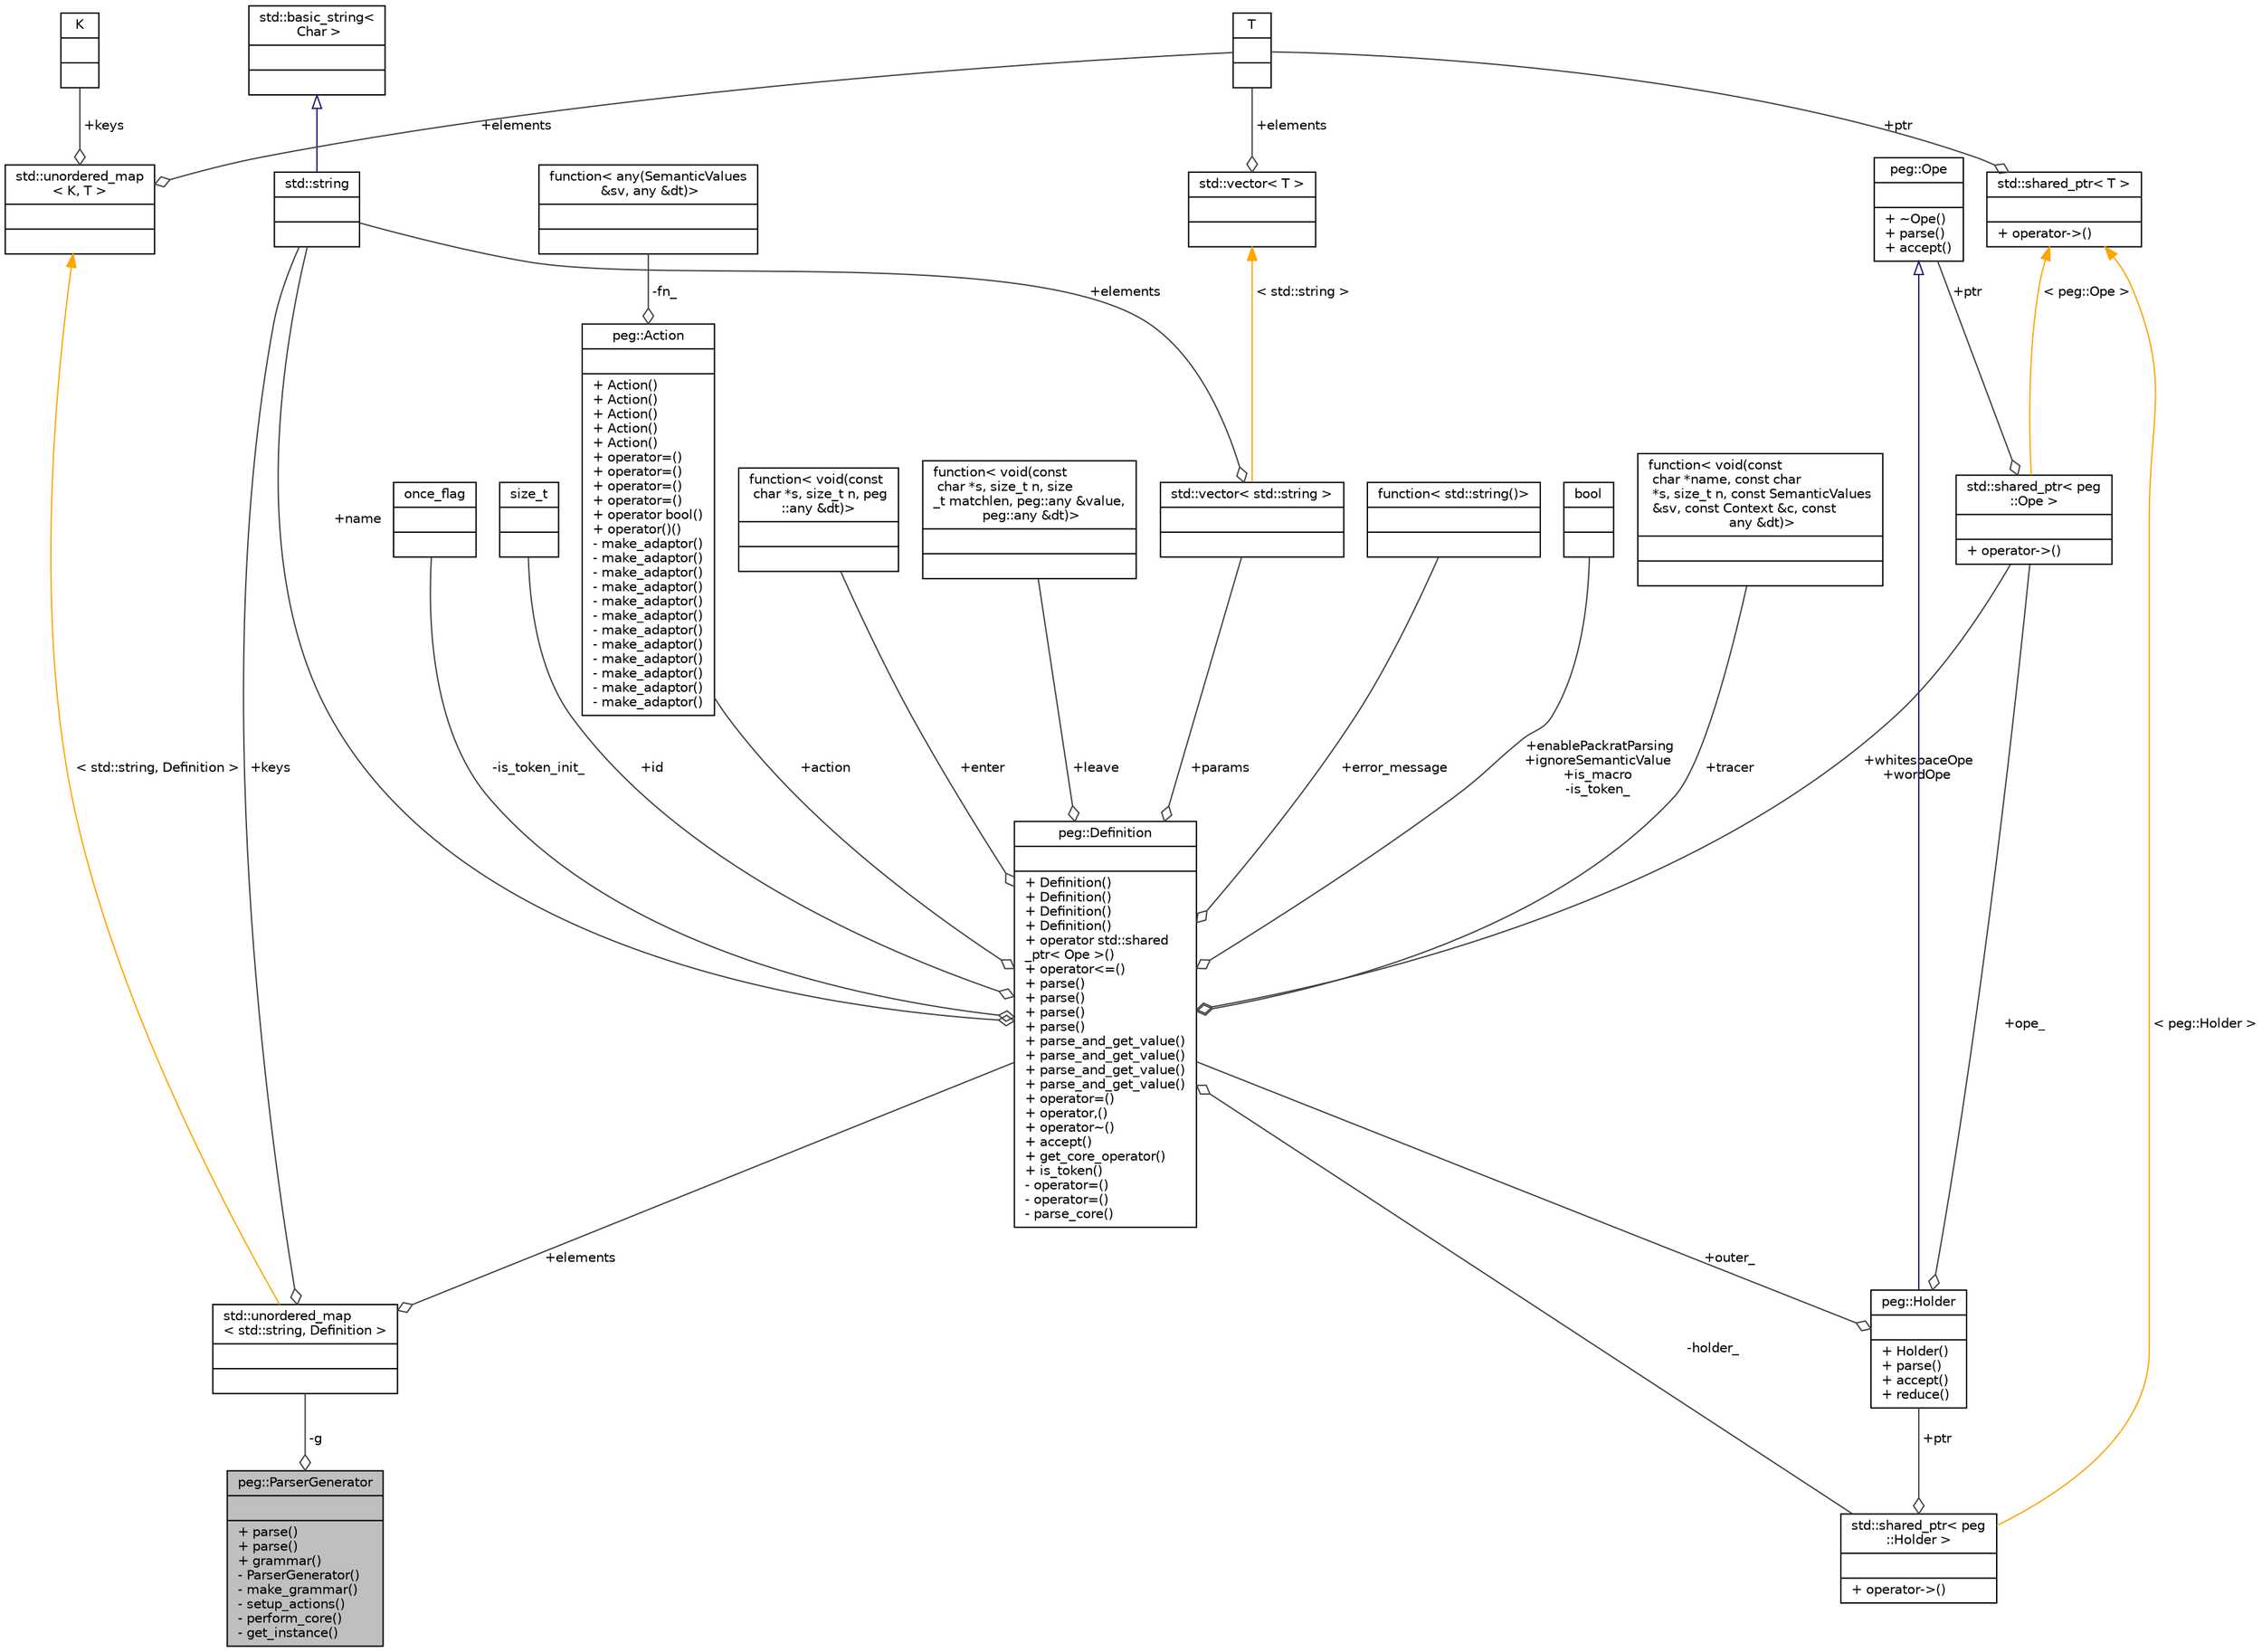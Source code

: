 digraph "peg::ParserGenerator"
{
 // LATEX_PDF_SIZE
  edge [fontname="Helvetica",fontsize="10",labelfontname="Helvetica",labelfontsize="10"];
  node [fontname="Helvetica",fontsize="10",shape=record];
  Node1 [label="{peg::ParserGenerator\n||+ parse()\l+ parse()\l+ grammar()\l- ParserGenerator()\l- make_grammar()\l- setup_actions()\l- perform_core()\l- get_instance()\l}",height=0.2,width=0.4,color="black", fillcolor="grey75", style="filled", fontcolor="black",tooltip=" "];
  Node2 -> Node1 [color="grey25",fontsize="10",style="solid",label=" -g" ,arrowhead="odiamond",fontname="Helvetica"];
  Node2 [label="{std::unordered_map\l\< std::string, Definition \>\n||}",height=0.2,width=0.4,color="black", fillcolor="white", style="filled",tooltip=" "];
  Node3 -> Node2 [color="grey25",fontsize="10",style="solid",label=" +keys" ,arrowhead="odiamond",fontname="Helvetica"];
  Node3 [label="{std::string\n||}",height=0.2,width=0.4,color="black", fillcolor="white", style="filled",tooltip=" "];
  Node4 -> Node3 [dir="back",color="midnightblue",fontsize="10",style="solid",arrowtail="onormal",fontname="Helvetica"];
  Node4 [label="{std::basic_string\<\l Char \>\n||}",height=0.2,width=0.4,color="black", fillcolor="white", style="filled",tooltip=" "];
  Node5 -> Node2 [color="grey25",fontsize="10",style="solid",label=" +elements" ,arrowhead="odiamond",fontname="Helvetica"];
  Node5 [label="{peg::Definition\n||+ Definition()\l+ Definition()\l+ Definition()\l+ Definition()\l+ operator std::shared\l_ptr\< Ope \>()\l+ operator\<=()\l+ parse()\l+ parse()\l+ parse()\l+ parse()\l+ parse_and_get_value()\l+ parse_and_get_value()\l+ parse_and_get_value()\l+ parse_and_get_value()\l+ operator=()\l+ operator,()\l+ operator~()\l+ accept()\l+ get_core_operator()\l+ is_token()\l- operator=()\l- operator=()\l- parse_core()\l}",height=0.2,width=0.4,color="black", fillcolor="white", style="filled",URL="$classpeg_1_1Definition.html",tooltip=" "];
  Node3 -> Node5 [color="grey25",fontsize="10",style="solid",label=" +name" ,arrowhead="odiamond",fontname="Helvetica"];
  Node6 -> Node5 [color="grey25",fontsize="10",style="solid",label=" +id" ,arrowhead="odiamond",fontname="Helvetica"];
  Node6 [label="{size_t\n||}",height=0.2,width=0.4,color="black", fillcolor="white", style="filled",tooltip=" "];
  Node7 -> Node5 [color="grey25",fontsize="10",style="solid",label=" +action" ,arrowhead="odiamond",fontname="Helvetica"];
  Node7 [label="{peg::Action\n||+ Action()\l+ Action()\l+ Action()\l+ Action()\l+ Action()\l+ operator=()\l+ operator=()\l+ operator=()\l+ operator=()\l+ operator bool()\l+ operator()()\l- make_adaptor()\l- make_adaptor()\l- make_adaptor()\l- make_adaptor()\l- make_adaptor()\l- make_adaptor()\l- make_adaptor()\l- make_adaptor()\l- make_adaptor()\l- make_adaptor()\l- make_adaptor()\l- make_adaptor()\l}",height=0.2,width=0.4,color="black", fillcolor="white", style="filled",URL="$classpeg_1_1Action.html",tooltip=" "];
  Node8 -> Node7 [color="grey25",fontsize="10",style="solid",label=" -fn_" ,arrowhead="odiamond",fontname="Helvetica"];
  Node8 [label="{function\< any(SemanticValues\l &sv, any &dt)\>\n||}",height=0.2,width=0.4,color="black", fillcolor="white", style="filled",tooltip=" "];
  Node9 -> Node5 [color="grey25",fontsize="10",style="solid",label=" +enter" ,arrowhead="odiamond",fontname="Helvetica"];
  Node9 [label="{function\< void(const\l char *s, size_t n, peg\l::any &dt)\>\n||}",height=0.2,width=0.4,color="black", fillcolor="white", style="filled",tooltip=" "];
  Node10 -> Node5 [color="grey25",fontsize="10",style="solid",label=" +leave" ,arrowhead="odiamond",fontname="Helvetica"];
  Node10 [label="{function\< void(const\l char *s, size_t n, size\l_t matchlen, peg::any &value,\l peg::any &dt)\>\n||}",height=0.2,width=0.4,color="black", fillcolor="white", style="filled",tooltip=" "];
  Node11 -> Node5 [color="grey25",fontsize="10",style="solid",label=" +error_message" ,arrowhead="odiamond",fontname="Helvetica"];
  Node11 [label="{function\< std::string()\>\n||}",height=0.2,width=0.4,color="black", fillcolor="white", style="filled",tooltip=" "];
  Node12 -> Node5 [color="grey25",fontsize="10",style="solid",label=" +enablePackratParsing\n+ignoreSemanticValue\n+is_macro\n-is_token_" ,arrowhead="odiamond",fontname="Helvetica"];
  Node12 [label="{bool\n||}",height=0.2,width=0.4,color="black", fillcolor="white", style="filled",tooltip=" "];
  Node13 -> Node5 [color="grey25",fontsize="10",style="solid",label=" +whitespaceOpe\n+wordOpe" ,arrowhead="odiamond",fontname="Helvetica"];
  Node13 [label="{std::shared_ptr\< peg\l::Ope \>\n||+ operator-\>()\l}",height=0.2,width=0.4,color="black", fillcolor="white", style="filled",tooltip=" "];
  Node14 -> Node13 [color="grey25",fontsize="10",style="solid",label=" +ptr" ,arrowhead="odiamond",fontname="Helvetica"];
  Node14 [label="{peg::Ope\n||+ ~Ope()\l+ parse()\l+ accept()\l}",height=0.2,width=0.4,color="black", fillcolor="white", style="filled",URL="$classpeg_1_1Ope.html",tooltip=" "];
  Node15 -> Node13 [dir="back",color="orange",fontsize="10",style="solid",label=" \< peg::Ope \>" ,fontname="Helvetica"];
  Node15 [label="{std::shared_ptr\< T \>\n||+ operator-\>()\l}",height=0.2,width=0.4,color="black", fillcolor="white", style="filled",tooltip=" "];
  Node16 -> Node15 [color="grey25",fontsize="10",style="solid",label=" +ptr" ,arrowhead="odiamond",fontname="Helvetica"];
  Node16 [label="{T\n||}",height=0.2,width=0.4,color="black", fillcolor="white", style="filled",tooltip=" "];
  Node17 -> Node5 [color="grey25",fontsize="10",style="solid",label=" +params" ,arrowhead="odiamond",fontname="Helvetica"];
  Node17 [label="{std::vector\< std::string \>\n||}",height=0.2,width=0.4,color="black", fillcolor="white", style="filled",tooltip=" "];
  Node3 -> Node17 [color="grey25",fontsize="10",style="solid",label=" +elements" ,arrowhead="odiamond",fontname="Helvetica"];
  Node18 -> Node17 [dir="back",color="orange",fontsize="10",style="solid",label=" \< std::string \>" ,fontname="Helvetica"];
  Node18 [label="{std::vector\< T \>\n||}",height=0.2,width=0.4,color="black", fillcolor="white", style="filled",tooltip=" "];
  Node16 -> Node18 [color="grey25",fontsize="10",style="solid",label=" +elements" ,arrowhead="odiamond",fontname="Helvetica"];
  Node19 -> Node5 [color="grey25",fontsize="10",style="solid",label=" +tracer" ,arrowhead="odiamond",fontname="Helvetica"];
  Node19 [label="{function\< void(const\l char *name, const char\l *s, size_t n, const SemanticValues\l &sv, const Context &c, const\l any &dt)\>\n||}",height=0.2,width=0.4,color="black", fillcolor="white", style="filled",tooltip=" "];
  Node20 -> Node5 [color="grey25",fontsize="10",style="solid",label=" -holder_" ,arrowhead="odiamond",fontname="Helvetica"];
  Node20 [label="{std::shared_ptr\< peg\l::Holder \>\n||+ operator-\>()\l}",height=0.2,width=0.4,color="black", fillcolor="white", style="filled",tooltip=" "];
  Node21 -> Node20 [color="grey25",fontsize="10",style="solid",label=" +ptr" ,arrowhead="odiamond",fontname="Helvetica"];
  Node21 [label="{peg::Holder\n||+ Holder()\l+ parse()\l+ accept()\l+ reduce()\l}",height=0.2,width=0.4,color="black", fillcolor="white", style="filled",URL="$classpeg_1_1Holder.html",tooltip=" "];
  Node14 -> Node21 [dir="back",color="midnightblue",fontsize="10",style="solid",arrowtail="onormal",fontname="Helvetica"];
  Node13 -> Node21 [color="grey25",fontsize="10",style="solid",label=" +ope_" ,arrowhead="odiamond",fontname="Helvetica"];
  Node5 -> Node21 [color="grey25",fontsize="10",style="solid",label=" +outer_" ,arrowhead="odiamond",fontname="Helvetica"];
  Node15 -> Node20 [dir="back",color="orange",fontsize="10",style="solid",label=" \< peg::Holder \>" ,fontname="Helvetica"];
  Node22 -> Node5 [color="grey25",fontsize="10",style="solid",label=" -is_token_init_" ,arrowhead="odiamond",fontname="Helvetica"];
  Node22 [label="{once_flag\n||}",height=0.2,width=0.4,color="black", fillcolor="white", style="filled",tooltip=" "];
  Node23 -> Node2 [dir="back",color="orange",fontsize="10",style="solid",label=" \< std::string, Definition \>" ,fontname="Helvetica"];
  Node23 [label="{std::unordered_map\l\< K, T \>\n||}",height=0.2,width=0.4,color="black", fillcolor="white", style="filled",tooltip=" "];
  Node24 -> Node23 [color="grey25",fontsize="10",style="solid",label=" +keys" ,arrowhead="odiamond",fontname="Helvetica"];
  Node24 [label="{K\n||}",height=0.2,width=0.4,color="black", fillcolor="white", style="filled",tooltip=" "];
  Node16 -> Node23 [color="grey25",fontsize="10",style="solid",label=" +elements" ,arrowhead="odiamond",fontname="Helvetica"];
}
